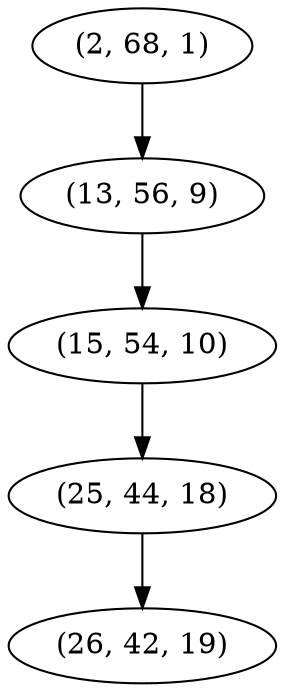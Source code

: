 digraph tree {
    "(2, 68, 1)";
    "(13, 56, 9)";
    "(15, 54, 10)";
    "(25, 44, 18)";
    "(26, 42, 19)";
    "(2, 68, 1)" -> "(13, 56, 9)";
    "(13, 56, 9)" -> "(15, 54, 10)";
    "(15, 54, 10)" -> "(25, 44, 18)";
    "(25, 44, 18)" -> "(26, 42, 19)";
}
